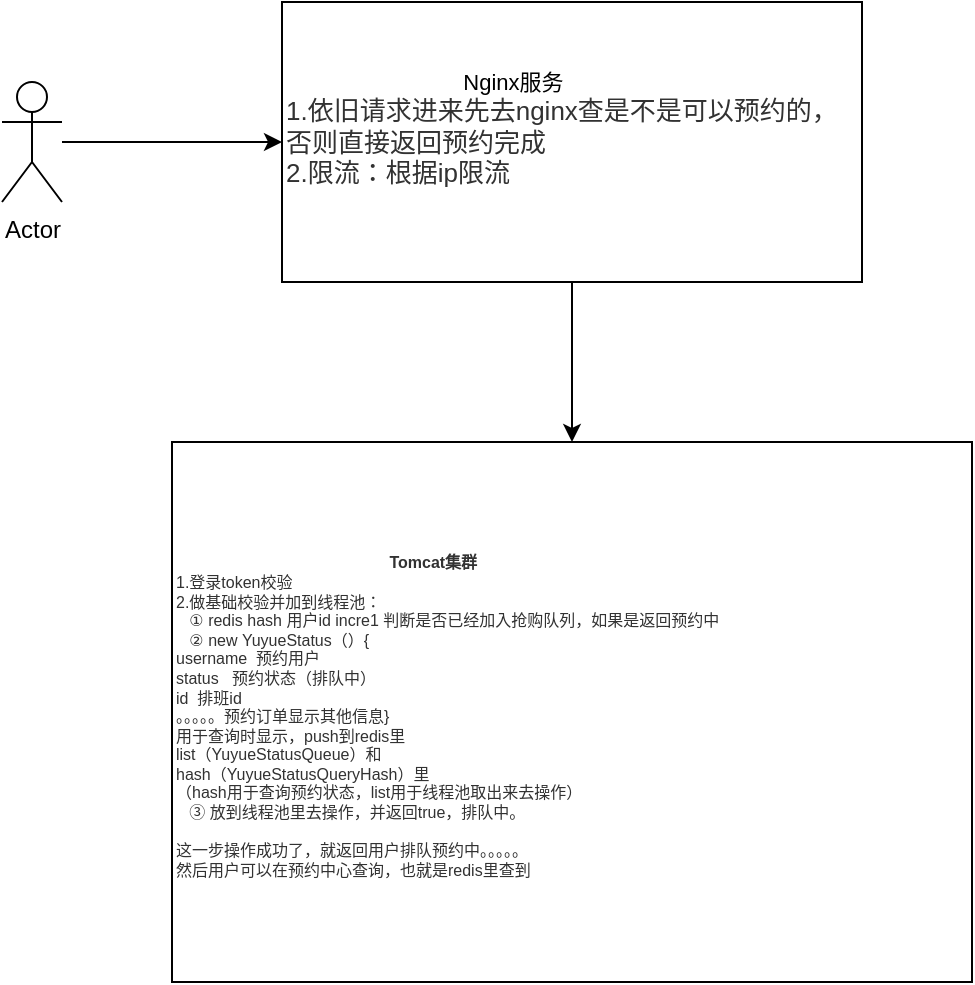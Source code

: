 <mxfile version="14.4.8" type="github">
  <diagram id="XN0unmVlaVsrypChJ_El" name="Page-1">
    <mxGraphModel dx="1108" dy="459" grid="1" gridSize="10" guides="1" tooltips="1" connect="1" arrows="1" fold="1" page="1" pageScale="1" pageWidth="827" pageHeight="1169" math="0" shadow="0">
      <root>
        <mxCell id="0" />
        <mxCell id="1" parent="0" />
        <mxCell id="6uuYuOon9eJHCCDptDE2-8" value="" style="edgeStyle=orthogonalEdgeStyle;rounded=0;orthogonalLoop=1;jettySize=auto;html=1;" edge="1" parent="1" source="6uuYuOon9eJHCCDptDE2-1" target="6uuYuOon9eJHCCDptDE2-7">
          <mxGeometry relative="1" as="geometry" />
        </mxCell>
        <mxCell id="6uuYuOon9eJHCCDptDE2-1" value="&lt;div&gt;&lt;span style=&quot;font-size: 11px&quot;&gt;&amp;nbsp; &amp;nbsp; &amp;nbsp; &amp;nbsp; &amp;nbsp; &amp;nbsp; &amp;nbsp; &amp;nbsp; &amp;nbsp; &amp;nbsp; &amp;nbsp; &amp;nbsp; &amp;nbsp; &amp;nbsp; &amp;nbsp;Nginx服务&lt;/span&gt;&lt;/div&gt;&lt;div&gt;&lt;span style=&quot;color: rgb(50 , 50 , 50) ; font-size: 13px ; text-align: center&quot;&gt;1.依旧请求进来先去nginx查是不是可以预约的，否则直接返回预约完成&lt;/span&gt;&lt;/div&gt;&lt;div&gt;&lt;div style=&quot;resize: none ; outline: 0px ; font-size: 13px ; color: rgb(50 , 50 , 50)&quot;&gt;2.限流：根据ip限流&lt;/div&gt;&lt;/div&gt;&lt;font style=&quot;font-size: 11px&quot;&gt;&lt;br&gt;&lt;/font&gt;" style="rounded=0;whiteSpace=wrap;html=1;align=left;" vertex="1" parent="1">
          <mxGeometry x="180" y="70" width="290" height="140" as="geometry" />
        </mxCell>
        <mxCell id="6uuYuOon9eJHCCDptDE2-4" style="edgeStyle=orthogonalEdgeStyle;rounded=0;orthogonalLoop=1;jettySize=auto;html=1;" edge="1" parent="1" source="6uuYuOon9eJHCCDptDE2-3" target="6uuYuOon9eJHCCDptDE2-1">
          <mxGeometry relative="1" as="geometry" />
        </mxCell>
        <mxCell id="6uuYuOon9eJHCCDptDE2-3" value="Actor" style="shape=umlActor;verticalLabelPosition=bottom;verticalAlign=top;html=1;outlineConnect=0;" vertex="1" parent="1">
          <mxGeometry x="40" y="110" width="30" height="60" as="geometry" />
        </mxCell>
        <mxCell id="6uuYuOon9eJHCCDptDE2-7" value="&lt;div&gt;&lt;/div&gt;&lt;font style=&quot;font-size: 8px&quot;&gt;&lt;span style=&quot;color: rgb(50 , 50 , 50) ; background-color: rgba(255 , 255 , 255 , 0.01)&quot;&gt;&amp;nbsp; &amp;nbsp; &amp;nbsp; &amp;nbsp; &amp;nbsp; &amp;nbsp; &amp;nbsp; &amp;nbsp; &amp;nbsp; &amp;nbsp; &amp;nbsp; &amp;nbsp; &amp;nbsp; &amp;nbsp; &amp;nbsp; &amp;nbsp; &amp;nbsp; &amp;nbsp; &amp;nbsp; &amp;nbsp; &amp;nbsp; &amp;nbsp; &amp;nbsp;&lt;b&gt; &amp;nbsp; Tomcat集群&lt;/b&gt;&lt;/span&gt;&lt;div style=&quot;resize: none ; outline: 0px ; color: rgb(50 , 50 , 50)&quot;&gt;1.登录token校验&lt;/div&gt;&lt;div style=&quot;resize: none ; outline: 0px ; color: rgb(50 , 50 , 50)&quot;&gt;2.做基础校验并加到线程池：&lt;/div&gt;&lt;div style=&quot;resize: none ; outline: 0px ; color: rgb(50 , 50 , 50)&quot;&gt;&amp;nbsp; &amp;nbsp;① redis&amp;nbsp;hash&amp;nbsp;用户id&amp;nbsp;incre1&amp;nbsp;判断是否已经加入抢购队列，如果是返回预约中&lt;/div&gt;&lt;div style=&quot;resize: none ; outline: 0px ; color: rgb(50 , 50 , 50)&quot;&gt;&amp;nbsp; &amp;nbsp;②&amp;nbsp;new&amp;nbsp;YuyueStatus（）{&lt;/div&gt;&lt;div style=&quot;resize: none ; outline: 0px ; color: rgb(50 , 50 , 50)&quot;&gt;username&amp;nbsp; 预约用户&lt;/div&gt;&lt;div style=&quot;resize: none ; outline: 0px ; color: rgb(50 , 50 , 50)&quot;&gt;status&amp;nbsp; &amp;nbsp;预约状态（排队中）&lt;/div&gt;&lt;div style=&quot;resize: none ; outline: 0px ; color: rgb(50 , 50 , 50)&quot;&gt;id&amp;nbsp; 排班id&lt;/div&gt;&lt;div style=&quot;resize: none ; outline: 0px ; color: rgb(50 , 50 , 50)&quot;&gt;。。。。。预约订单显示其他信息}&lt;/div&gt;&lt;div style=&quot;resize: none ; outline: 0px ; color: rgb(50 , 50 , 50)&quot;&gt;用于查询时显示，push到redis里&lt;/div&gt;&lt;div style=&quot;resize: none ; outline: 0px ; color: rgb(50 , 50 , 50)&quot;&gt;list（YuyueStatusQueue）和&lt;/div&gt;&lt;div style=&quot;resize: none ; outline: 0px ; color: rgb(50 , 50 , 50)&quot;&gt;hash（YuyueStatusQueryHash）里&lt;/div&gt;&lt;div style=&quot;resize: none ; outline: 0px ; color: rgb(50 , 50 , 50)&quot;&gt;（hash用于查询预约状态，list用于线程池取出来去操作）&lt;/div&gt;&lt;div style=&quot;resize: none ; outline: 0px ; color: rgb(50 , 50 , 50)&quot;&gt;&amp;nbsp; &amp;nbsp;③&amp;nbsp;放到线程池里去操作，并返回true，排队中。&lt;/div&gt;&lt;div style=&quot;resize: none ; outline: 0px ; color: rgb(50 , 50 , 50)&quot;&gt;&lt;br&gt;&lt;/div&gt;&lt;div style=&quot;resize: none ; outline: 0px ; color: rgb(50 , 50 , 50)&quot;&gt;这一步操作成功了，就返回用户排队预约中。。。。。&lt;/div&gt;&lt;div style=&quot;resize: none ; outline: 0px ; color: rgb(50 , 50 , 50)&quot;&gt;然后用户可以在预约中心查询，也就是redis里查到&lt;/div&gt;&lt;/font&gt;" style="rounded=0;whiteSpace=wrap;html=1;align=left;" vertex="1" parent="1">
          <mxGeometry x="125" y="290" width="400" height="270" as="geometry" />
        </mxCell>
      </root>
    </mxGraphModel>
  </diagram>
</mxfile>

